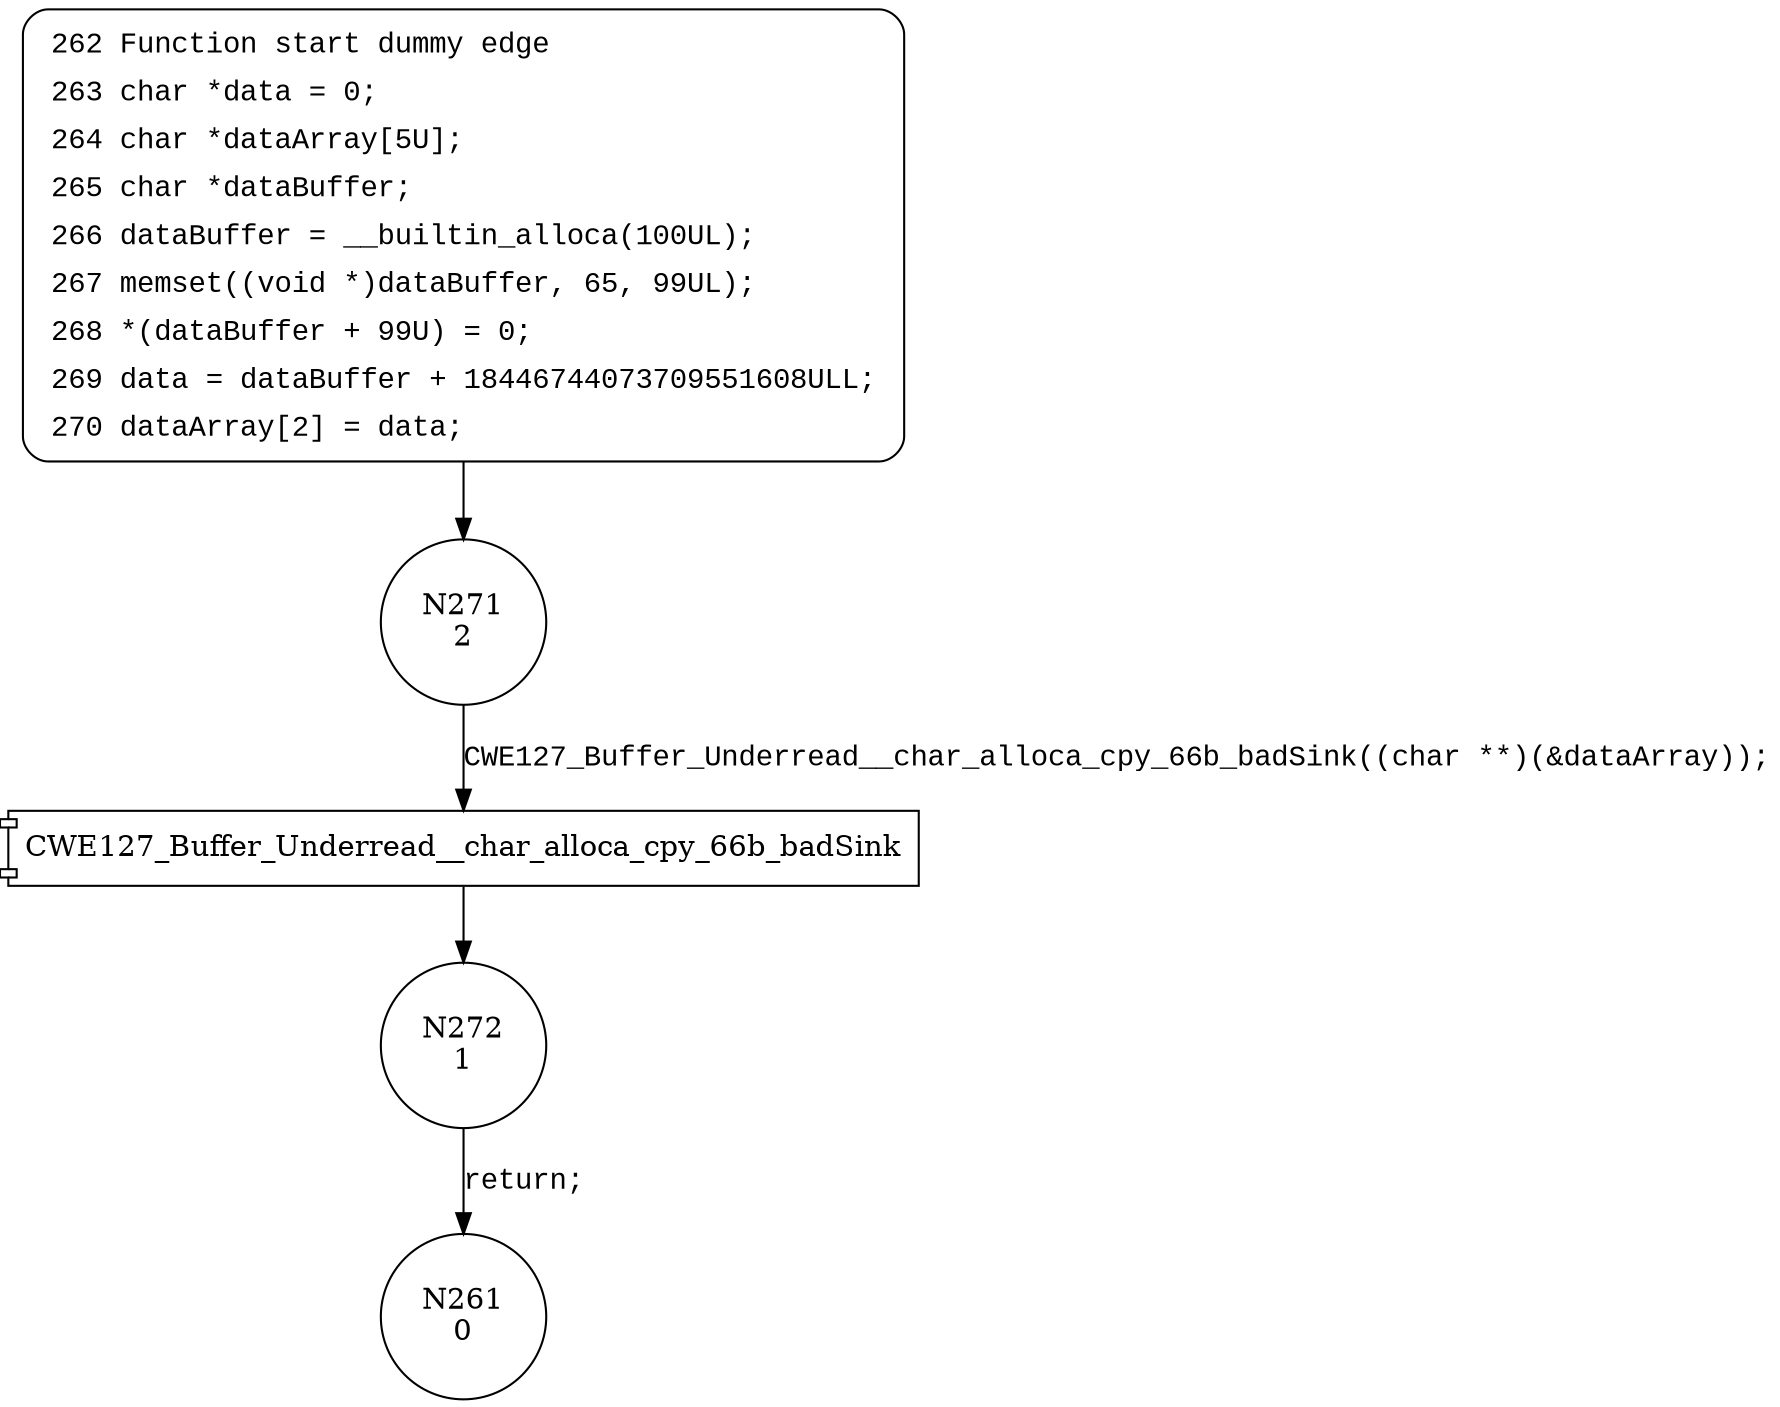 digraph CWE127_Buffer_Underread__char_alloca_cpy_66_bad {
271 [shape="circle" label="N271\n2"]
272 [shape="circle" label="N272\n1"]
261 [shape="circle" label="N261\n0"]
262 [style="filled,bold" penwidth="1" fillcolor="white" fontname="Courier New" shape="Mrecord" label=<<table border="0" cellborder="0" cellpadding="3" bgcolor="white"><tr><td align="right">262</td><td align="left">Function start dummy edge</td></tr><tr><td align="right">263</td><td align="left">char *data = 0;</td></tr><tr><td align="right">264</td><td align="left">char *dataArray[5U];</td></tr><tr><td align="right">265</td><td align="left">char *dataBuffer;</td></tr><tr><td align="right">266</td><td align="left">dataBuffer = __builtin_alloca(100UL);</td></tr><tr><td align="right">267</td><td align="left">memset((void *)dataBuffer, 65, 99UL);</td></tr><tr><td align="right">268</td><td align="left">*(dataBuffer + 99U) = 0;</td></tr><tr><td align="right">269</td><td align="left">data = dataBuffer + 18446744073709551608ULL;</td></tr><tr><td align="right">270</td><td align="left">dataArray[2] = data;</td></tr></table>>]
262 -> 271[label=""]
100016 [shape="component" label="CWE127_Buffer_Underread__char_alloca_cpy_66b_badSink"]
271 -> 100016 [label="CWE127_Buffer_Underread__char_alloca_cpy_66b_badSink((char **)(&dataArray));" fontname="Courier New"]
100016 -> 272 [label="" fontname="Courier New"]
272 -> 261 [label="return;" fontname="Courier New"]
}